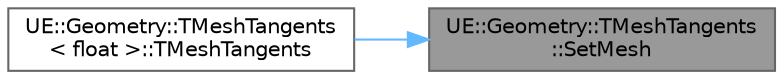 digraph "UE::Geometry::TMeshTangents::SetMesh"
{
 // INTERACTIVE_SVG=YES
 // LATEX_PDF_SIZE
  bgcolor="transparent";
  edge [fontname=Helvetica,fontsize=10,labelfontname=Helvetica,labelfontsize=10];
  node [fontname=Helvetica,fontsize=10,shape=box,height=0.2,width=0.4];
  rankdir="RL";
  Node1 [id="Node000001",label="UE::Geometry::TMeshTangents\l::SetMesh",height=0.2,width=0.4,color="gray40", fillcolor="grey60", style="filled", fontcolor="black",tooltip=" "];
  Node1 -> Node2 [id="edge1_Node000001_Node000002",dir="back",color="steelblue1",style="solid",tooltip=" "];
  Node2 [id="Node000002",label="UE::Geometry::TMeshTangents\l\< float \>::TMeshTangents",height=0.2,width=0.4,color="grey40", fillcolor="white", style="filled",URL="$d8/d5c/classUE_1_1Geometry_1_1TMeshTangents.html#ad622617ae85e83c70d69e15f794380b9",tooltip=" "];
}

